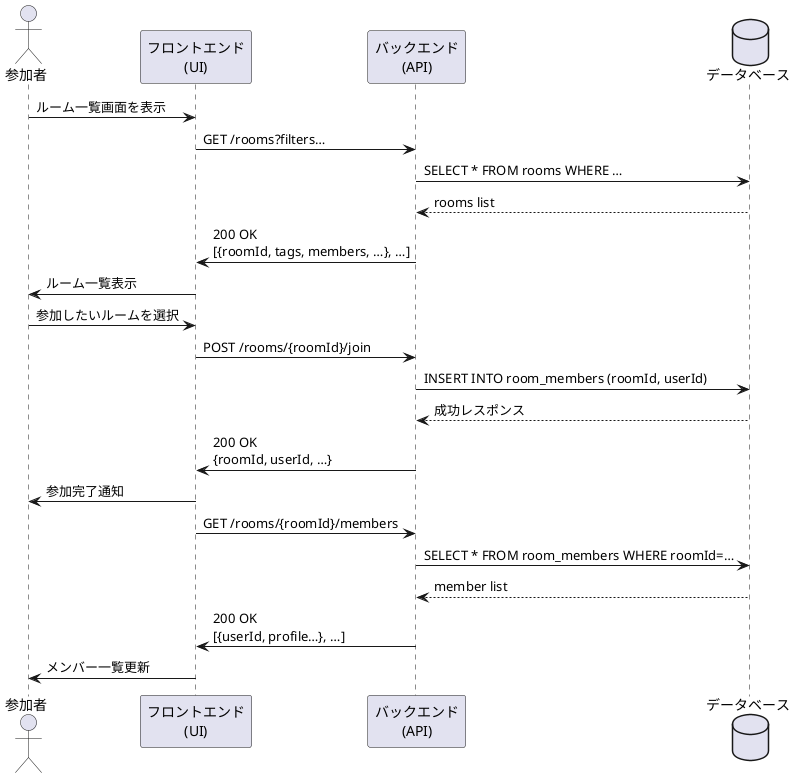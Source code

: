 @startuml
actor "参加者" as Participant
participant "フロントエンド\n(UI)" as Frontend
participant "バックエンド\n(API)"   as Backend
database "データベース"            as DB

Participant -> Frontend : ルーム一覧画面を表示
Frontend -> Backend : GET /rooms?filters…
Backend -> DB : SELECT * FROM rooms WHERE …
DB --> Backend : rooms list
Backend -> Frontend : 200 OK\n[{roomId, tags, members, …}, …]
Frontend -> Participant : ルーム一覧表示

Participant -> Frontend : 参加したいルームを選択
Frontend -> Backend : POST /rooms/{roomId}/join
Backend -> DB : INSERT INTO room_members (roomId, userId)
DB --> Backend : 成功レスポンス
Backend -> Frontend : 200 OK\n{roomId, userId, …}
Frontend -> Participant : 参加完了通知

Frontend -> Backend : GET /rooms/{roomId}/members
Backend -> DB : SELECT * FROM room_members WHERE roomId=…
DB --> Backend : member list
Backend -> Frontend : 200 OK\n[{userId, profile…}, …]
Frontend -> Participant : メンバー一覧更新

@enduml
